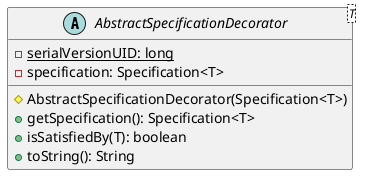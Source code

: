 @startuml

    abstract class AbstractSpecificationDecorator<T> {
        {static} -serialVersionUID: long
        -specification: Specification<T>
        #AbstractSpecificationDecorator(Specification<T>)
        +getSpecification(): Specification<T>
        +isSatisfiedBy(T): boolean
        +toString(): String
    }

@enduml
